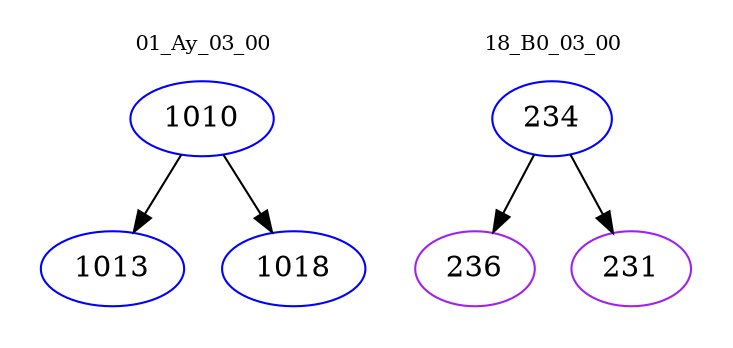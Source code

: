 digraph{
subgraph cluster_0 {
color = white
label = "01_Ay_03_00";
fontsize=10;
T0_1010 [label="1010", color="blue"]
T0_1010 -> T0_1013 [color="black"]
T0_1013 [label="1013", color="blue"]
T0_1010 -> T0_1018 [color="black"]
T0_1018 [label="1018", color="blue"]
}
subgraph cluster_1 {
color = white
label = "18_B0_03_00";
fontsize=10;
T1_234 [label="234", color="blue"]
T1_234 -> T1_236 [color="black"]
T1_236 [label="236", color="purple"]
T1_234 -> T1_231 [color="black"]
T1_231 [label="231", color="purple"]
}
}
